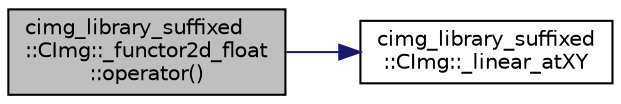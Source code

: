 digraph "cimg_library_suffixed::CImg::_functor2d_float::operator()"
{
  edge [fontname="Helvetica",fontsize="10",labelfontname="Helvetica",labelfontsize="10"];
  node [fontname="Helvetica",fontsize="10",shape=record];
  rankdir="LR";
  Node2 [label="cimg_library_suffixed\l::CImg::_functor2d_float\l::operator()",height=0.2,width=0.4,color="black", fillcolor="grey75", style="filled", fontcolor="black"];
  Node2 -> Node3 [color="midnightblue",fontsize="10",style="solid",fontname="Helvetica"];
  Node3 [label="cimg_library_suffixed\l::CImg::_linear_atXY",height=0.2,width=0.4,color="black", fillcolor="white", style="filled",URL="$structcimg__library__suffixed_1_1_c_img.html#ad0f1f7bc98115b69785a917937b8181c"];
}
